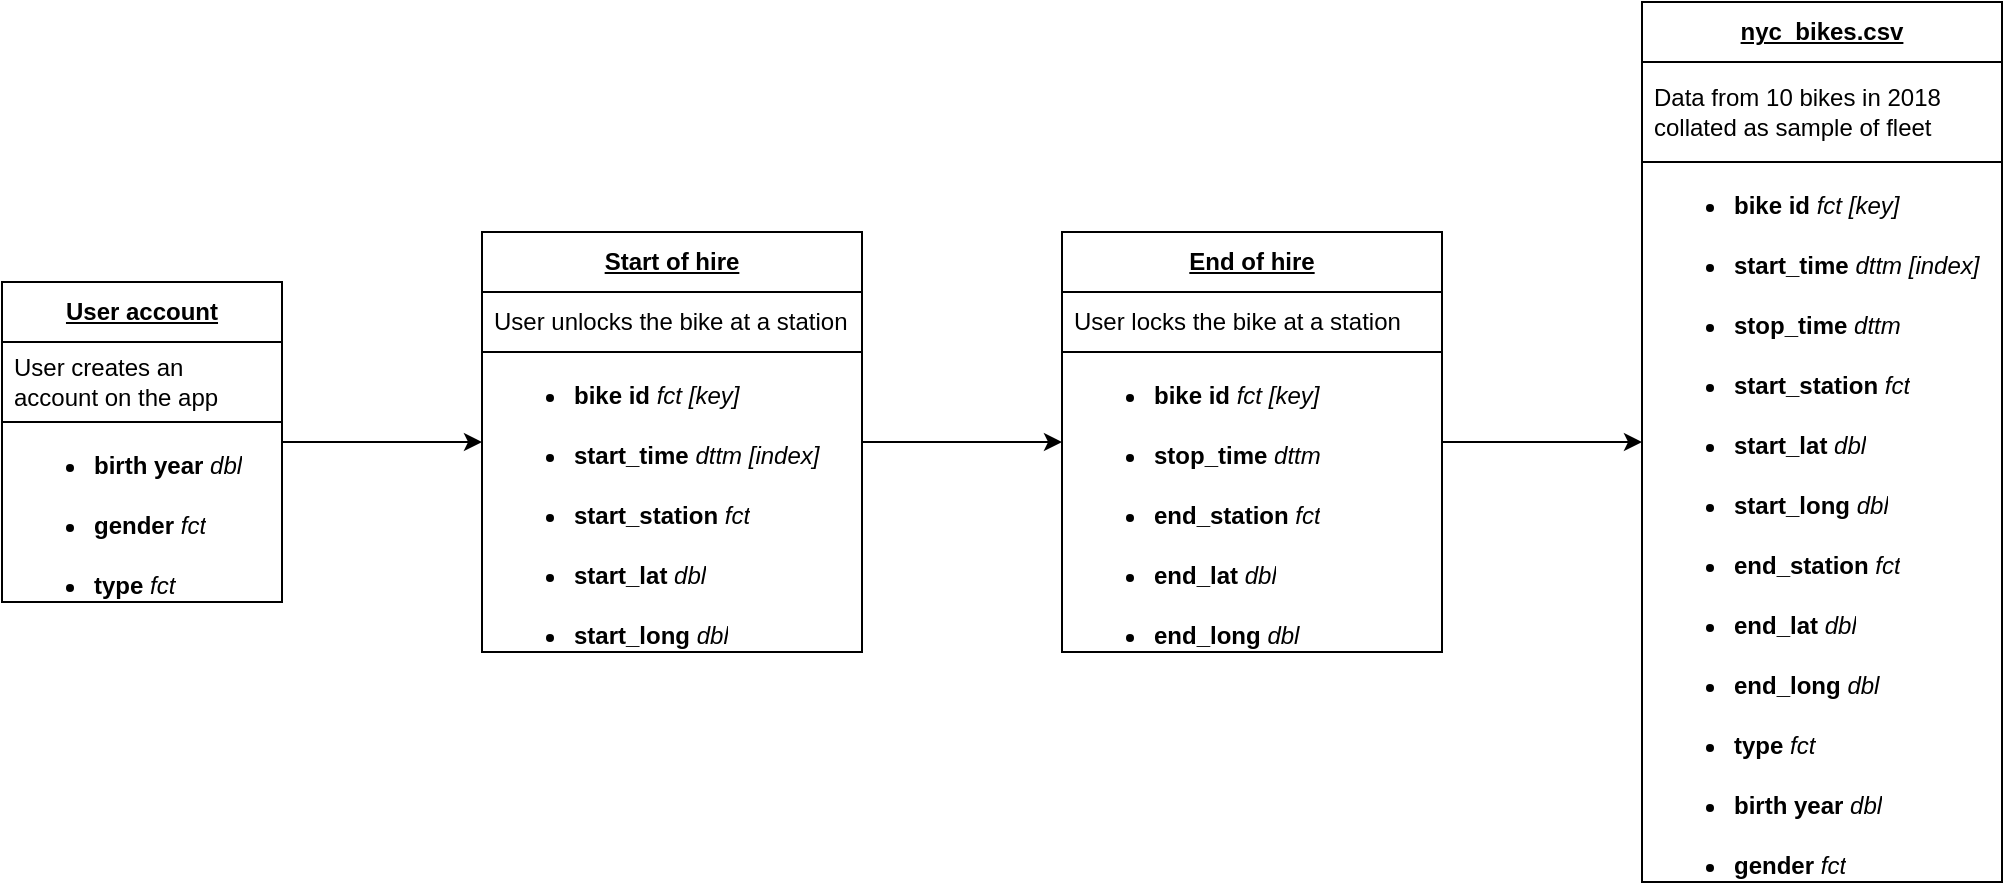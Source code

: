 <mxfile version="21.5.2" type="device">
  <diagram name="Page-1" id="afayJPe1Axaf2VWFjs3b">
    <mxGraphModel dx="717" dy="518" grid="1" gridSize="12" guides="1" tooltips="1" connect="1" arrows="1" fold="1" page="1" pageScale="1" pageWidth="1100" pageHeight="850" math="0" shadow="0">
      <root>
        <mxCell id="0" />
        <mxCell id="1" parent="0" />
        <mxCell id="JZFsS9E8rQMb5acu-7Bc-16" value="" style="edgeStyle=orthogonalEdgeStyle;rounded=0;orthogonalLoop=1;jettySize=auto;html=1;noEdgeStyle=1;orthogonal=1;" parent="1" source="JZFsS9E8rQMb5acu-7Bc-2" target="JZFsS9E8rQMb5acu-7Bc-10" edge="1">
          <mxGeometry relative="1" as="geometry">
            <Array as="points">
              <mxPoint x="152" y="220" />
              <mxPoint x="228" y="220" />
            </Array>
          </mxGeometry>
        </mxCell>
        <mxCell id="JZFsS9E8rQMb5acu-7Bc-2" value="&lt;u&gt;&lt;b&gt;User account&lt;/b&gt;&lt;/u&gt;" style="swimlane;fontStyle=0;childLayout=stackLayout;horizontal=1;startSize=30;horizontalStack=0;resizeParent=1;resizeParentMax=0;resizeLast=0;collapsible=1;marginBottom=0;whiteSpace=wrap;html=1;" parent="1" vertex="1">
          <mxGeometry y="140" width="140" height="160" as="geometry" />
        </mxCell>
        <mxCell id="JZFsS9E8rQMb5acu-7Bc-3" value="User creates an account on the app" style="text;strokeColor=default;fillColor=none;align=left;verticalAlign=middle;spacingLeft=4;spacingRight=4;overflow=hidden;points=[[0,0.5],[1,0.5]];portConstraint=eastwest;rotatable=0;whiteSpace=wrap;html=1;" parent="JZFsS9E8rQMb5acu-7Bc-2" vertex="1">
          <mxGeometry y="30" width="140" height="40" as="geometry" />
        </mxCell>
        <mxCell id="JZFsS9E8rQMb5acu-7Bc-4" value="&lt;ul&gt;&lt;li&gt;&lt;b&gt;birth year&lt;/b&gt; &lt;i&gt;dbl&lt;/i&gt;&lt;/li&gt;&lt;/ul&gt;" style="text;strokeColor=none;fillColor=none;align=left;verticalAlign=middle;spacingLeft=4;spacingRight=4;overflow=hidden;points=[[0,0.5],[1,0.5]];portConstraint=eastwest;rotatable=0;whiteSpace=wrap;html=1;" parent="JZFsS9E8rQMb5acu-7Bc-2" vertex="1">
          <mxGeometry y="70" width="140" height="30" as="geometry" />
        </mxCell>
        <mxCell id="JZFsS9E8rQMb5acu-7Bc-8" value="&lt;ul&gt;&lt;li&gt;&lt;b&gt;gender&lt;/b&gt;&amp;nbsp;&lt;i&gt;fct&lt;/i&gt;&lt;/li&gt;&lt;/ul&gt;" style="text;strokeColor=none;fillColor=none;align=left;verticalAlign=middle;spacingLeft=4;spacingRight=4;overflow=hidden;points=[[0,0.5],[1,0.5]];portConstraint=eastwest;rotatable=0;whiteSpace=wrap;html=1;" parent="JZFsS9E8rQMb5acu-7Bc-2" vertex="1">
          <mxGeometry y="100" width="140" height="30" as="geometry" />
        </mxCell>
        <mxCell id="JZFsS9E8rQMb5acu-7Bc-9" value="&lt;ul&gt;&lt;li&gt;&lt;b&gt;type&lt;/b&gt;&lt;i&gt;&amp;nbsp;fct&lt;/i&gt;&lt;/li&gt;&lt;/ul&gt;" style="text;strokeColor=none;fillColor=none;align=left;verticalAlign=middle;spacingLeft=4;spacingRight=4;overflow=hidden;points=[[0,0.5],[1,0.5]];portConstraint=eastwest;rotatable=0;whiteSpace=wrap;html=1;" parent="JZFsS9E8rQMb5acu-7Bc-2" vertex="1">
          <mxGeometry y="130" width="140" height="30" as="geometry" />
        </mxCell>
        <mxCell id="JZFsS9E8rQMb5acu-7Bc-27" value="" style="edgeStyle=orthogonalEdgeStyle;rounded=0;orthogonalLoop=1;jettySize=auto;html=1;noEdgeStyle=1;orthogonal=1;" parent="1" source="JZFsS9E8rQMb5acu-7Bc-10" target="JZFsS9E8rQMb5acu-7Bc-19" edge="1">
          <mxGeometry relative="1" as="geometry">
            <Array as="points">
              <mxPoint x="442" y="220" />
              <mxPoint x="518" y="220" />
            </Array>
          </mxGeometry>
        </mxCell>
        <mxCell id="JZFsS9E8rQMb5acu-7Bc-10" value="&lt;u&gt;&lt;b&gt;Start of hire&lt;/b&gt;&lt;/u&gt;" style="swimlane;fontStyle=0;childLayout=stackLayout;horizontal=1;startSize=30;horizontalStack=0;resizeParent=1;resizeParentMax=0;resizeLast=0;collapsible=1;marginBottom=0;whiteSpace=wrap;html=1;" parent="1" vertex="1">
          <mxGeometry x="240" y="115" width="190" height="210" as="geometry" />
        </mxCell>
        <mxCell id="JZFsS9E8rQMb5acu-7Bc-11" value="User unlocks the bike at a station" style="text;strokeColor=default;fillColor=none;align=left;verticalAlign=middle;spacingLeft=4;spacingRight=4;overflow=hidden;points=[[0,0.5],[1,0.5]];portConstraint=eastwest;rotatable=0;whiteSpace=wrap;html=1;" parent="JZFsS9E8rQMb5acu-7Bc-10" vertex="1">
          <mxGeometry y="30" width="190" height="30" as="geometry" />
        </mxCell>
        <mxCell id="JZFsS9E8rQMb5acu-7Bc-12" value="&lt;ul&gt;&lt;li&gt;&lt;b&gt;bike id &lt;/b&gt;&lt;i&gt;fct&lt;/i&gt;&lt;i style=&quot;&quot;&gt;&lt;b&gt;&amp;nbsp;&lt;/b&gt;&lt;/i&gt;&lt;i&gt;[key]&lt;/i&gt;&lt;/li&gt;&lt;/ul&gt;" style="text;strokeColor=none;fillColor=none;align=left;verticalAlign=middle;spacingLeft=4;spacingRight=4;overflow=hidden;points=[[0,0.5],[1,0.5]];portConstraint=eastwest;rotatable=0;whiteSpace=wrap;html=1;" parent="JZFsS9E8rQMb5acu-7Bc-10" vertex="1">
          <mxGeometry y="60" width="190" height="30" as="geometry" />
        </mxCell>
        <mxCell id="JZFsS9E8rQMb5acu-7Bc-13" value="&lt;ul&gt;&lt;li&gt;&lt;b&gt;start_time &lt;/b&gt;&lt;i&gt;dttm&amp;nbsp;[index]&lt;/i&gt;&lt;/li&gt;&lt;/ul&gt;" style="text;strokeColor=none;fillColor=none;align=left;verticalAlign=middle;spacingLeft=4;spacingRight=4;overflow=hidden;points=[[0,0.5],[1,0.5]];portConstraint=eastwest;rotatable=0;whiteSpace=wrap;html=1;" parent="JZFsS9E8rQMb5acu-7Bc-10" vertex="1">
          <mxGeometry y="90" width="190" height="30" as="geometry" />
        </mxCell>
        <mxCell id="JZFsS9E8rQMb5acu-7Bc-18" value="&lt;ul&gt;&lt;li&gt;&lt;b&gt;start_station&lt;/b&gt;&lt;i&gt;&amp;nbsp;fct&lt;/i&gt;&lt;/li&gt;&lt;/ul&gt;" style="text;strokeColor=none;fillColor=none;align=left;verticalAlign=middle;spacingLeft=4;spacingRight=4;overflow=hidden;points=[[0,0.5],[1,0.5]];portConstraint=eastwest;rotatable=0;whiteSpace=wrap;html=1;" parent="JZFsS9E8rQMb5acu-7Bc-10" vertex="1">
          <mxGeometry y="120" width="190" height="30" as="geometry" />
        </mxCell>
        <mxCell id="JZFsS9E8rQMb5acu-7Bc-17" value="&lt;ul&gt;&lt;li&gt;&lt;b&gt;start_lat&lt;/b&gt;&amp;nbsp;&lt;i&gt;dbl&lt;/i&gt;&lt;/li&gt;&lt;/ul&gt;" style="text;strokeColor=none;fillColor=none;align=left;verticalAlign=middle;spacingLeft=4;spacingRight=4;overflow=hidden;points=[[0,0.5],[1,0.5]];portConstraint=eastwest;rotatable=0;whiteSpace=wrap;html=1;" parent="JZFsS9E8rQMb5acu-7Bc-10" vertex="1">
          <mxGeometry y="150" width="190" height="30" as="geometry" />
        </mxCell>
        <mxCell id="JZFsS9E8rQMb5acu-7Bc-14" value="&lt;ul&gt;&lt;li&gt;&lt;b&gt;start_long&lt;/b&gt;&amp;nbsp;&lt;i&gt;dbl&lt;/i&gt;&lt;/li&gt;&lt;/ul&gt;" style="text;strokeColor=none;fillColor=none;align=left;verticalAlign=middle;spacingLeft=4;spacingRight=4;overflow=hidden;points=[[0,0.5],[1,0.5]];portConstraint=eastwest;rotatable=0;whiteSpace=wrap;html=1;" parent="JZFsS9E8rQMb5acu-7Bc-10" vertex="1">
          <mxGeometry y="180" width="190" height="30" as="geometry" />
        </mxCell>
        <mxCell id="JZFsS9E8rQMb5acu-7Bc-36" value="" style="edgeStyle=orthogonalEdgeStyle;rounded=0;orthogonalLoop=1;jettySize=auto;html=1;noEdgeStyle=1;orthogonal=1;" parent="1" source="JZFsS9E8rQMb5acu-7Bc-19" target="JZFsS9E8rQMb5acu-7Bc-28" edge="1">
          <mxGeometry relative="1" as="geometry">
            <Array as="points">
              <mxPoint x="732" y="220" />
              <mxPoint x="808" y="220" />
            </Array>
          </mxGeometry>
        </mxCell>
        <mxCell id="JZFsS9E8rQMb5acu-7Bc-19" value="&lt;u&gt;&lt;b&gt;End of hire&lt;/b&gt;&lt;/u&gt;" style="swimlane;fontStyle=0;childLayout=stackLayout;horizontal=1;startSize=30;horizontalStack=0;resizeParent=1;resizeParentMax=0;resizeLast=0;collapsible=1;marginBottom=0;whiteSpace=wrap;html=1;" parent="1" vertex="1">
          <mxGeometry x="530" y="115" width="190" height="210" as="geometry" />
        </mxCell>
        <mxCell id="JZFsS9E8rQMb5acu-7Bc-20" value="User locks the bike at a station" style="text;strokeColor=default;fillColor=none;align=left;verticalAlign=middle;spacingLeft=4;spacingRight=4;overflow=hidden;points=[[0,0.5],[1,0.5]];portConstraint=eastwest;rotatable=0;whiteSpace=wrap;html=1;" parent="JZFsS9E8rQMb5acu-7Bc-19" vertex="1">
          <mxGeometry y="30" width="190" height="30" as="geometry" />
        </mxCell>
        <mxCell id="JZFsS9E8rQMb5acu-7Bc-21" value="&lt;ul&gt;&lt;li&gt;&lt;b&gt;bike id&amp;nbsp;&lt;/b&gt;&lt;i&gt;fct&lt;b&gt;&amp;nbsp;&lt;/b&gt;&lt;/i&gt;&lt;i&gt;[key]&lt;/i&gt;&lt;/li&gt;&lt;/ul&gt;" style="text;strokeColor=none;fillColor=none;align=left;verticalAlign=middle;spacingLeft=4;spacingRight=4;overflow=hidden;points=[[0,0.5],[1,0.5]];portConstraint=eastwest;rotatable=0;whiteSpace=wrap;html=1;" parent="JZFsS9E8rQMb5acu-7Bc-19" vertex="1">
          <mxGeometry y="60" width="190" height="30" as="geometry" />
        </mxCell>
        <mxCell id="JZFsS9E8rQMb5acu-7Bc-22" value="&lt;ul&gt;&lt;li&gt;&lt;b&gt;stop_time&lt;/b&gt;&amp;nbsp;&lt;i&gt;dttm&lt;/i&gt;&lt;/li&gt;&lt;/ul&gt;" style="text;strokeColor=none;fillColor=none;align=left;verticalAlign=middle;spacingLeft=4;spacingRight=4;overflow=hidden;points=[[0,0.5],[1,0.5]];portConstraint=eastwest;rotatable=0;whiteSpace=wrap;html=1;" parent="JZFsS9E8rQMb5acu-7Bc-19" vertex="1">
          <mxGeometry y="90" width="190" height="30" as="geometry" />
        </mxCell>
        <mxCell id="JZFsS9E8rQMb5acu-7Bc-23" value="&lt;ul&gt;&lt;li&gt;&lt;b&gt;end_station&lt;/b&gt;&lt;i&gt;&amp;nbsp;fct&lt;/i&gt;&lt;/li&gt;&lt;/ul&gt;" style="text;strokeColor=none;fillColor=none;align=left;verticalAlign=middle;spacingLeft=4;spacingRight=4;overflow=hidden;points=[[0,0.5],[1,0.5]];portConstraint=eastwest;rotatable=0;whiteSpace=wrap;html=1;" parent="JZFsS9E8rQMb5acu-7Bc-19" vertex="1">
          <mxGeometry y="120" width="190" height="30" as="geometry" />
        </mxCell>
        <mxCell id="JZFsS9E8rQMb5acu-7Bc-24" value="&lt;ul&gt;&lt;li&gt;&lt;b&gt;end_lat&lt;/b&gt;&amp;nbsp;&lt;i&gt;dbl&lt;/i&gt;&lt;/li&gt;&lt;/ul&gt;" style="text;strokeColor=none;fillColor=none;align=left;verticalAlign=middle;spacingLeft=4;spacingRight=4;overflow=hidden;points=[[0,0.5],[1,0.5]];portConstraint=eastwest;rotatable=0;whiteSpace=wrap;html=1;" parent="JZFsS9E8rQMb5acu-7Bc-19" vertex="1">
          <mxGeometry y="150" width="190" height="30" as="geometry" />
        </mxCell>
        <mxCell id="JZFsS9E8rQMb5acu-7Bc-25" value="&lt;ul&gt;&lt;li&gt;&lt;b&gt;end_long&lt;/b&gt;&amp;nbsp;&lt;i&gt;dbl&lt;/i&gt;&lt;/li&gt;&lt;/ul&gt;" style="text;strokeColor=none;fillColor=none;align=left;verticalAlign=middle;spacingLeft=4;spacingRight=4;overflow=hidden;points=[[0,0.5],[1,0.5]];portConstraint=eastwest;rotatable=0;whiteSpace=wrap;html=1;" parent="JZFsS9E8rQMb5acu-7Bc-19" vertex="1">
          <mxGeometry y="180" width="190" height="30" as="geometry" />
        </mxCell>
        <mxCell id="JZFsS9E8rQMb5acu-7Bc-28" value="&lt;u&gt;&lt;b&gt;nyc_bikes.csv&lt;/b&gt;&lt;/u&gt;" style="swimlane;fontStyle=0;childLayout=stackLayout;horizontal=1;startSize=30;horizontalStack=0;resizeParent=1;resizeParentMax=0;resizeLast=0;collapsible=1;marginBottom=0;whiteSpace=wrap;html=1;" parent="1" vertex="1">
          <mxGeometry x="820" width="180" height="440" as="geometry" />
        </mxCell>
        <mxCell id="JZFsS9E8rQMb5acu-7Bc-29" value="Data from 10 bikes in 2018 collated as sample of fleet" style="text;strokeColor=default;fillColor=none;align=left;verticalAlign=middle;spacingLeft=4;spacingRight=4;overflow=hidden;points=[[0,0.5],[1,0.5]];portConstraint=eastwest;rotatable=0;whiteSpace=wrap;html=1;" parent="JZFsS9E8rQMb5acu-7Bc-28" vertex="1">
          <mxGeometry y="30" width="180" height="50" as="geometry" />
        </mxCell>
        <mxCell id="JZFsS9E8rQMb5acu-7Bc-30" value="&lt;ul&gt;&lt;li&gt;&lt;b&gt;bike id&amp;nbsp;&lt;/b&gt;&lt;i&gt;fct&lt;b&gt;&amp;nbsp;&lt;/b&gt;&lt;/i&gt;&lt;i&gt;[key]&lt;/i&gt;&lt;/li&gt;&lt;/ul&gt;" style="text;strokeColor=none;fillColor=none;align=left;verticalAlign=middle;spacingLeft=4;spacingRight=4;overflow=hidden;points=[[0,0.5],[1,0.5]];portConstraint=eastwest;rotatable=0;whiteSpace=wrap;html=1;" parent="JZFsS9E8rQMb5acu-7Bc-28" vertex="1">
          <mxGeometry y="80" width="180" height="30" as="geometry" />
        </mxCell>
        <mxCell id="JZFsS9E8rQMb5acu-7Bc-31" value="&lt;ul&gt;&lt;li&gt;&lt;b&gt;start_time&amp;nbsp;&lt;/b&gt;&lt;i&gt;dttm&amp;nbsp;[index]&lt;/i&gt;&lt;/li&gt;&lt;/ul&gt;" style="text;strokeColor=none;fillColor=none;align=left;verticalAlign=middle;spacingLeft=4;spacingRight=4;overflow=hidden;points=[[0,0.5],[1,0.5]];portConstraint=eastwest;rotatable=0;whiteSpace=wrap;html=1;" parent="JZFsS9E8rQMb5acu-7Bc-28" vertex="1">
          <mxGeometry y="110" width="180" height="30" as="geometry" />
        </mxCell>
        <mxCell id="JZFsS9E8rQMb5acu-7Bc-32" value="&lt;ul&gt;&lt;li&gt;&lt;b&gt;stop_time&lt;/b&gt;&amp;nbsp;&lt;i&gt;dttm&lt;/i&gt;&lt;/li&gt;&lt;/ul&gt;" style="text;strokeColor=none;fillColor=none;align=left;verticalAlign=middle;spacingLeft=4;spacingRight=4;overflow=hidden;points=[[0,0.5],[1,0.5]];portConstraint=eastwest;rotatable=0;whiteSpace=wrap;html=1;" parent="JZFsS9E8rQMb5acu-7Bc-28" vertex="1">
          <mxGeometry y="140" width="180" height="30" as="geometry" />
        </mxCell>
        <mxCell id="JZFsS9E8rQMb5acu-7Bc-33" value="&lt;ul&gt;&lt;li&gt;&lt;b&gt;start_station&lt;/b&gt;&lt;i&gt;&amp;nbsp;fct&lt;/i&gt;&lt;/li&gt;&lt;/ul&gt;" style="text;strokeColor=none;fillColor=none;align=left;verticalAlign=middle;spacingLeft=4;spacingRight=4;overflow=hidden;points=[[0,0.5],[1,0.5]];portConstraint=eastwest;rotatable=0;whiteSpace=wrap;html=1;" parent="JZFsS9E8rQMb5acu-7Bc-28" vertex="1">
          <mxGeometry y="170" width="180" height="30" as="geometry" />
        </mxCell>
        <mxCell id="JZFsS9E8rQMb5acu-7Bc-34" value="&lt;ul&gt;&lt;li&gt;&lt;b&gt;start_lat&lt;/b&gt;&amp;nbsp;&lt;i&gt;dbl&lt;/i&gt;&lt;/li&gt;&lt;/ul&gt;" style="text;strokeColor=none;fillColor=none;align=left;verticalAlign=middle;spacingLeft=4;spacingRight=4;overflow=hidden;points=[[0,0.5],[1,0.5]];portConstraint=eastwest;rotatable=0;whiteSpace=wrap;html=1;" parent="JZFsS9E8rQMb5acu-7Bc-28" vertex="1">
          <mxGeometry y="200" width="180" height="30" as="geometry" />
        </mxCell>
        <mxCell id="JZFsS9E8rQMb5acu-7Bc-37" value="&lt;ul&gt;&lt;li&gt;&lt;b&gt;start_long&lt;/b&gt;&amp;nbsp;&lt;i&gt;dbl&lt;/i&gt;&lt;/li&gt;&lt;/ul&gt;" style="text;strokeColor=none;fillColor=none;align=left;verticalAlign=middle;spacingLeft=4;spacingRight=4;overflow=hidden;points=[[0,0.5],[1,0.5]];portConstraint=eastwest;rotatable=0;whiteSpace=wrap;html=1;" parent="JZFsS9E8rQMb5acu-7Bc-28" vertex="1">
          <mxGeometry y="230" width="180" height="30" as="geometry" />
        </mxCell>
        <mxCell id="JZFsS9E8rQMb5acu-7Bc-38" value="&lt;ul&gt;&lt;li&gt;&lt;b&gt;end_station&lt;/b&gt;&lt;i&gt;&amp;nbsp;fct&lt;/i&gt;&lt;/li&gt;&lt;/ul&gt;" style="text;strokeColor=none;fillColor=none;align=left;verticalAlign=middle;spacingLeft=4;spacingRight=4;overflow=hidden;points=[[0,0.5],[1,0.5]];portConstraint=eastwest;rotatable=0;whiteSpace=wrap;html=1;" parent="JZFsS9E8rQMb5acu-7Bc-28" vertex="1">
          <mxGeometry y="260" width="180" height="30" as="geometry" />
        </mxCell>
        <mxCell id="JZFsS9E8rQMb5acu-7Bc-39" value="&lt;ul&gt;&lt;li&gt;&lt;b&gt;end_lat&lt;/b&gt;&amp;nbsp;&lt;i&gt;dbl&lt;/i&gt;&lt;/li&gt;&lt;/ul&gt;" style="text;strokeColor=none;fillColor=none;align=left;verticalAlign=middle;spacingLeft=4;spacingRight=4;overflow=hidden;points=[[0,0.5],[1,0.5]];portConstraint=eastwest;rotatable=0;whiteSpace=wrap;html=1;" parent="JZFsS9E8rQMb5acu-7Bc-28" vertex="1">
          <mxGeometry y="290" width="180" height="30" as="geometry" />
        </mxCell>
        <mxCell id="JZFsS9E8rQMb5acu-7Bc-41" value="&lt;ul&gt;&lt;li&gt;&lt;b&gt;end_long&lt;/b&gt;&amp;nbsp;&lt;i&gt;dbl&lt;/i&gt;&lt;/li&gt;&lt;/ul&gt;" style="text;strokeColor=none;fillColor=none;align=left;verticalAlign=middle;spacingLeft=4;spacingRight=4;overflow=hidden;points=[[0,0.5],[1,0.5]];portConstraint=eastwest;rotatable=0;whiteSpace=wrap;html=1;" parent="JZFsS9E8rQMb5acu-7Bc-28" vertex="1">
          <mxGeometry y="320" width="180" height="30" as="geometry" />
        </mxCell>
        <mxCell id="JZFsS9E8rQMb5acu-7Bc-42" value="&lt;ul&gt;&lt;li&gt;&lt;b&gt;type&lt;/b&gt;&lt;i&gt;&amp;nbsp;fct&lt;/i&gt;&lt;/li&gt;&lt;/ul&gt;" style="text;strokeColor=none;fillColor=none;align=left;verticalAlign=middle;spacingLeft=4;spacingRight=4;overflow=hidden;points=[[0,0.5],[1,0.5]];portConstraint=eastwest;rotatable=0;whiteSpace=wrap;html=1;" parent="JZFsS9E8rQMb5acu-7Bc-28" vertex="1">
          <mxGeometry y="350" width="180" height="30" as="geometry" />
        </mxCell>
        <mxCell id="JZFsS9E8rQMb5acu-7Bc-40" value="&lt;ul&gt;&lt;li&gt;&lt;b&gt;birth year&lt;/b&gt;&amp;nbsp;&lt;i&gt;dbl&lt;/i&gt;&lt;/li&gt;&lt;/ul&gt;" style="text;strokeColor=none;fillColor=none;align=left;verticalAlign=middle;spacingLeft=4;spacingRight=4;overflow=hidden;points=[[0,0.5],[1,0.5]];portConstraint=eastwest;rotatable=0;whiteSpace=wrap;html=1;" parent="JZFsS9E8rQMb5acu-7Bc-28" vertex="1">
          <mxGeometry y="380" width="180" height="30" as="geometry" />
        </mxCell>
        <mxCell id="JZFsS9E8rQMb5acu-7Bc-35" value="&lt;ul&gt;&lt;li&gt;&lt;b&gt;gender&lt;/b&gt;&amp;nbsp;&lt;i&gt;fct&lt;/i&gt;&lt;/li&gt;&lt;/ul&gt;" style="text;strokeColor=none;fillColor=none;align=left;verticalAlign=middle;spacingLeft=4;spacingRight=4;overflow=hidden;points=[[0,0.5],[1,0.5]];portConstraint=eastwest;rotatable=0;whiteSpace=wrap;html=1;" parent="JZFsS9E8rQMb5acu-7Bc-28" vertex="1">
          <mxGeometry y="410" width="180" height="30" as="geometry" />
        </mxCell>
      </root>
    </mxGraphModel>
  </diagram>
</mxfile>
